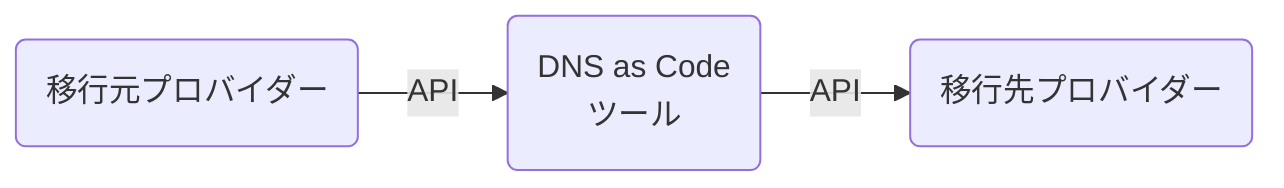 flowchart LR
    sourceprovider("移行元プロバイダー")
    targetprovider("移行先プロバイダー")
    tool("DNS as Code<br>ツール")

    sourceprovider --API--> tool --API--> targetprovider